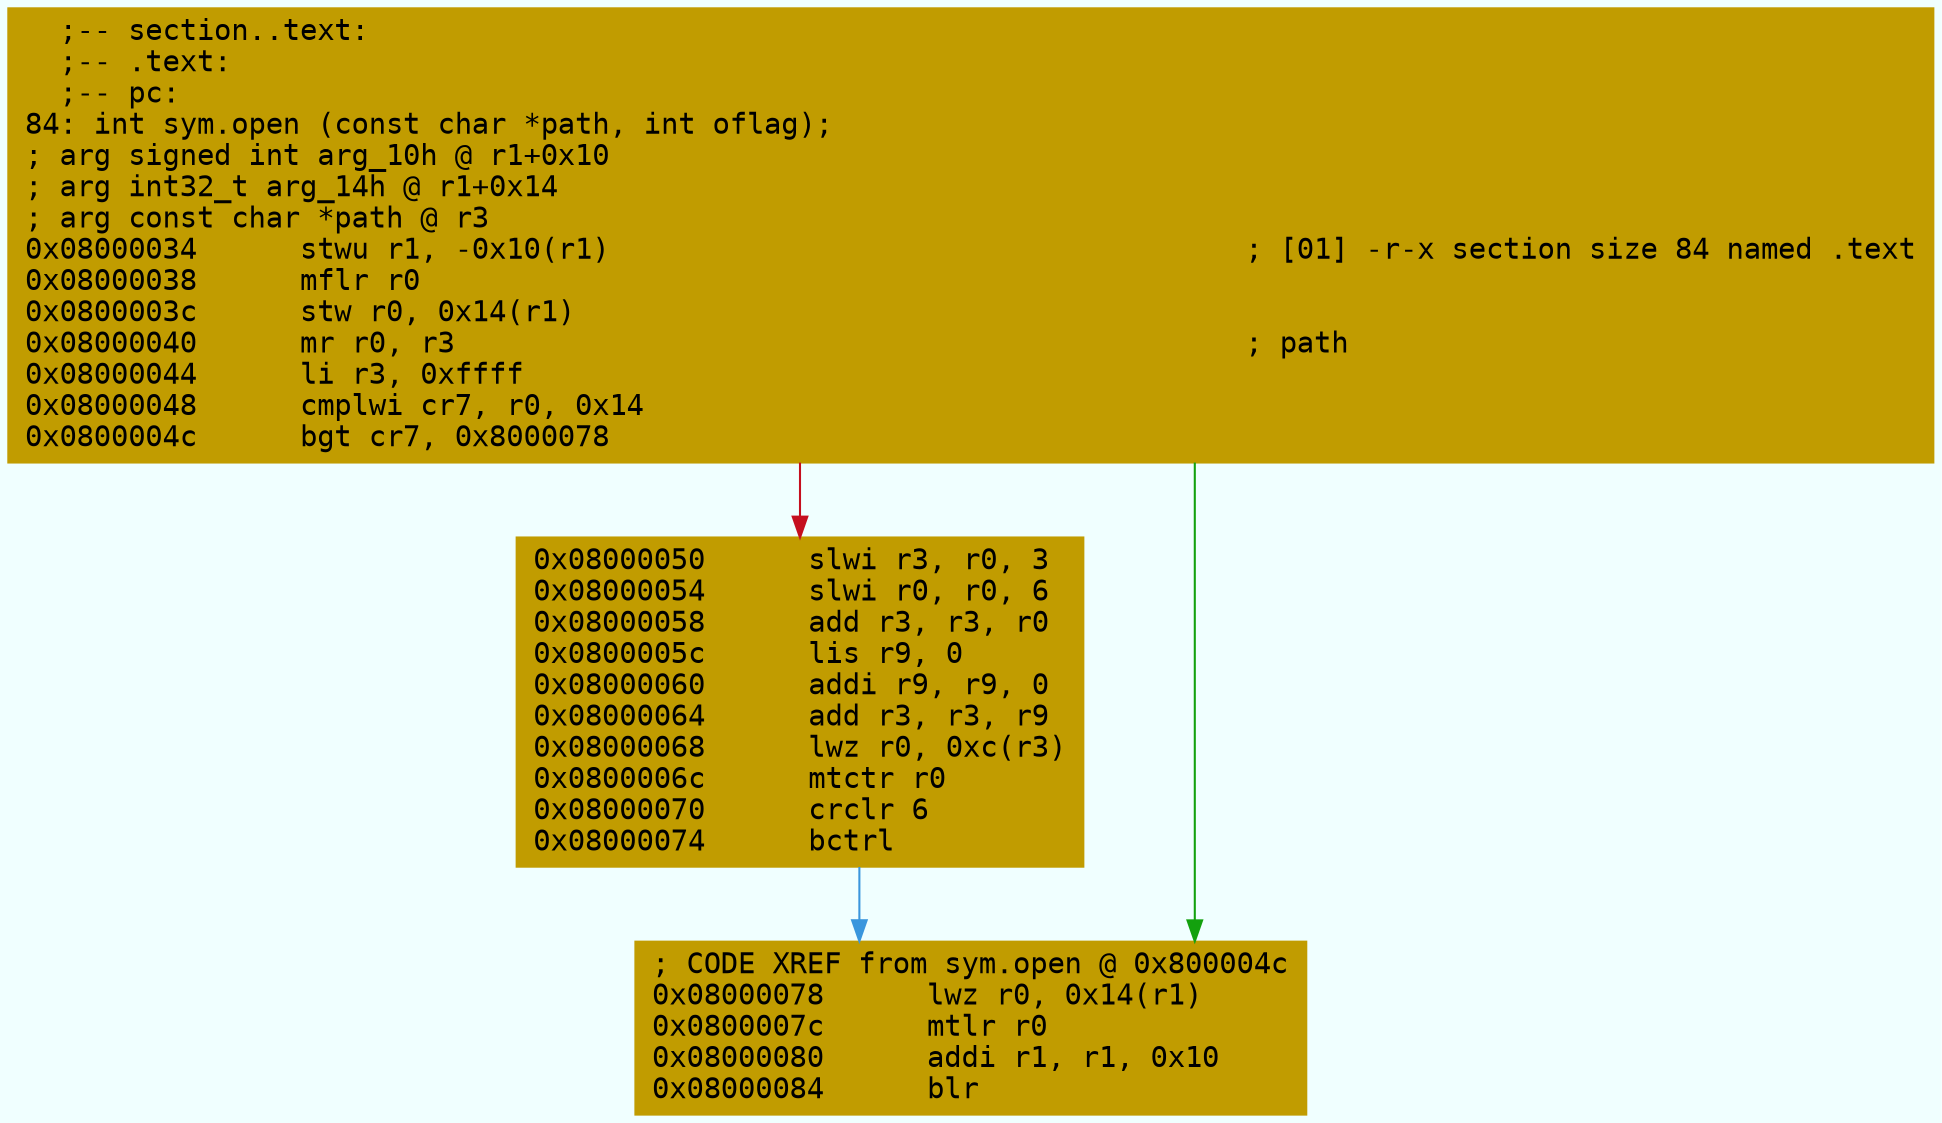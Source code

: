 digraph code {
	graph [bgcolor=azure fontsize=8 fontname="Courier" splines="ortho"];
	node [fillcolor=gray style=filled shape=box];
	edge [arrowhead="normal"];
	"0x08000034" [URL="sym.open/0x08000034", fillcolor="#c19c00",color="#c19c00", fontname="Courier",label="  ;-- section..text:\l  ;-- .text:\l  ;-- pc:\l84: int sym.open (const char *path, int oflag);\l; arg signed int arg_10h @ r1+0x10\l; arg int32_t arg_14h @ r1+0x14\l; arg const char *path @ r3\l0x08000034      stwu r1, -0x10(r1)                                     ; [01] -r-x section size 84 named .text\l0x08000038      mflr r0\l0x0800003c      stw r0, 0x14(r1)\l0x08000040      mr r0, r3                                              ; path\l0x08000044      li r3, 0xffff\l0x08000048      cmplwi cr7, r0, 0x14\l0x0800004c      bgt cr7, 0x8000078\l"]
	"0x08000050" [URL="sym.open/0x08000050", fillcolor="#c19c00",color="#c19c00", fontname="Courier",label="0x08000050      slwi r3, r0, 3\l0x08000054      slwi r0, r0, 6\l0x08000058      add r3, r3, r0\l0x0800005c      lis r9, 0\l0x08000060      addi r9, r9, 0\l0x08000064      add r3, r3, r9\l0x08000068      lwz r0, 0xc(r3)\l0x0800006c      mtctr r0\l0x08000070      crclr 6\l0x08000074      bctrl\l"]
	"0x08000078" [URL="sym.open/0x08000078", fillcolor="#c19c00",color="#c19c00", fontname="Courier",label="; CODE XREF from sym.open @ 0x800004c\l0x08000078      lwz r0, 0x14(r1)\l0x0800007c      mtlr r0\l0x08000080      addi r1, r1, 0x10\l0x08000084      blr\l"]
        "0x08000034" -> "0x08000078" [color="#13a10e"];
        "0x08000034" -> "0x08000050" [color="#c50f1f"];
        "0x08000050" -> "0x08000078" [color="#3a96dd"];
}
